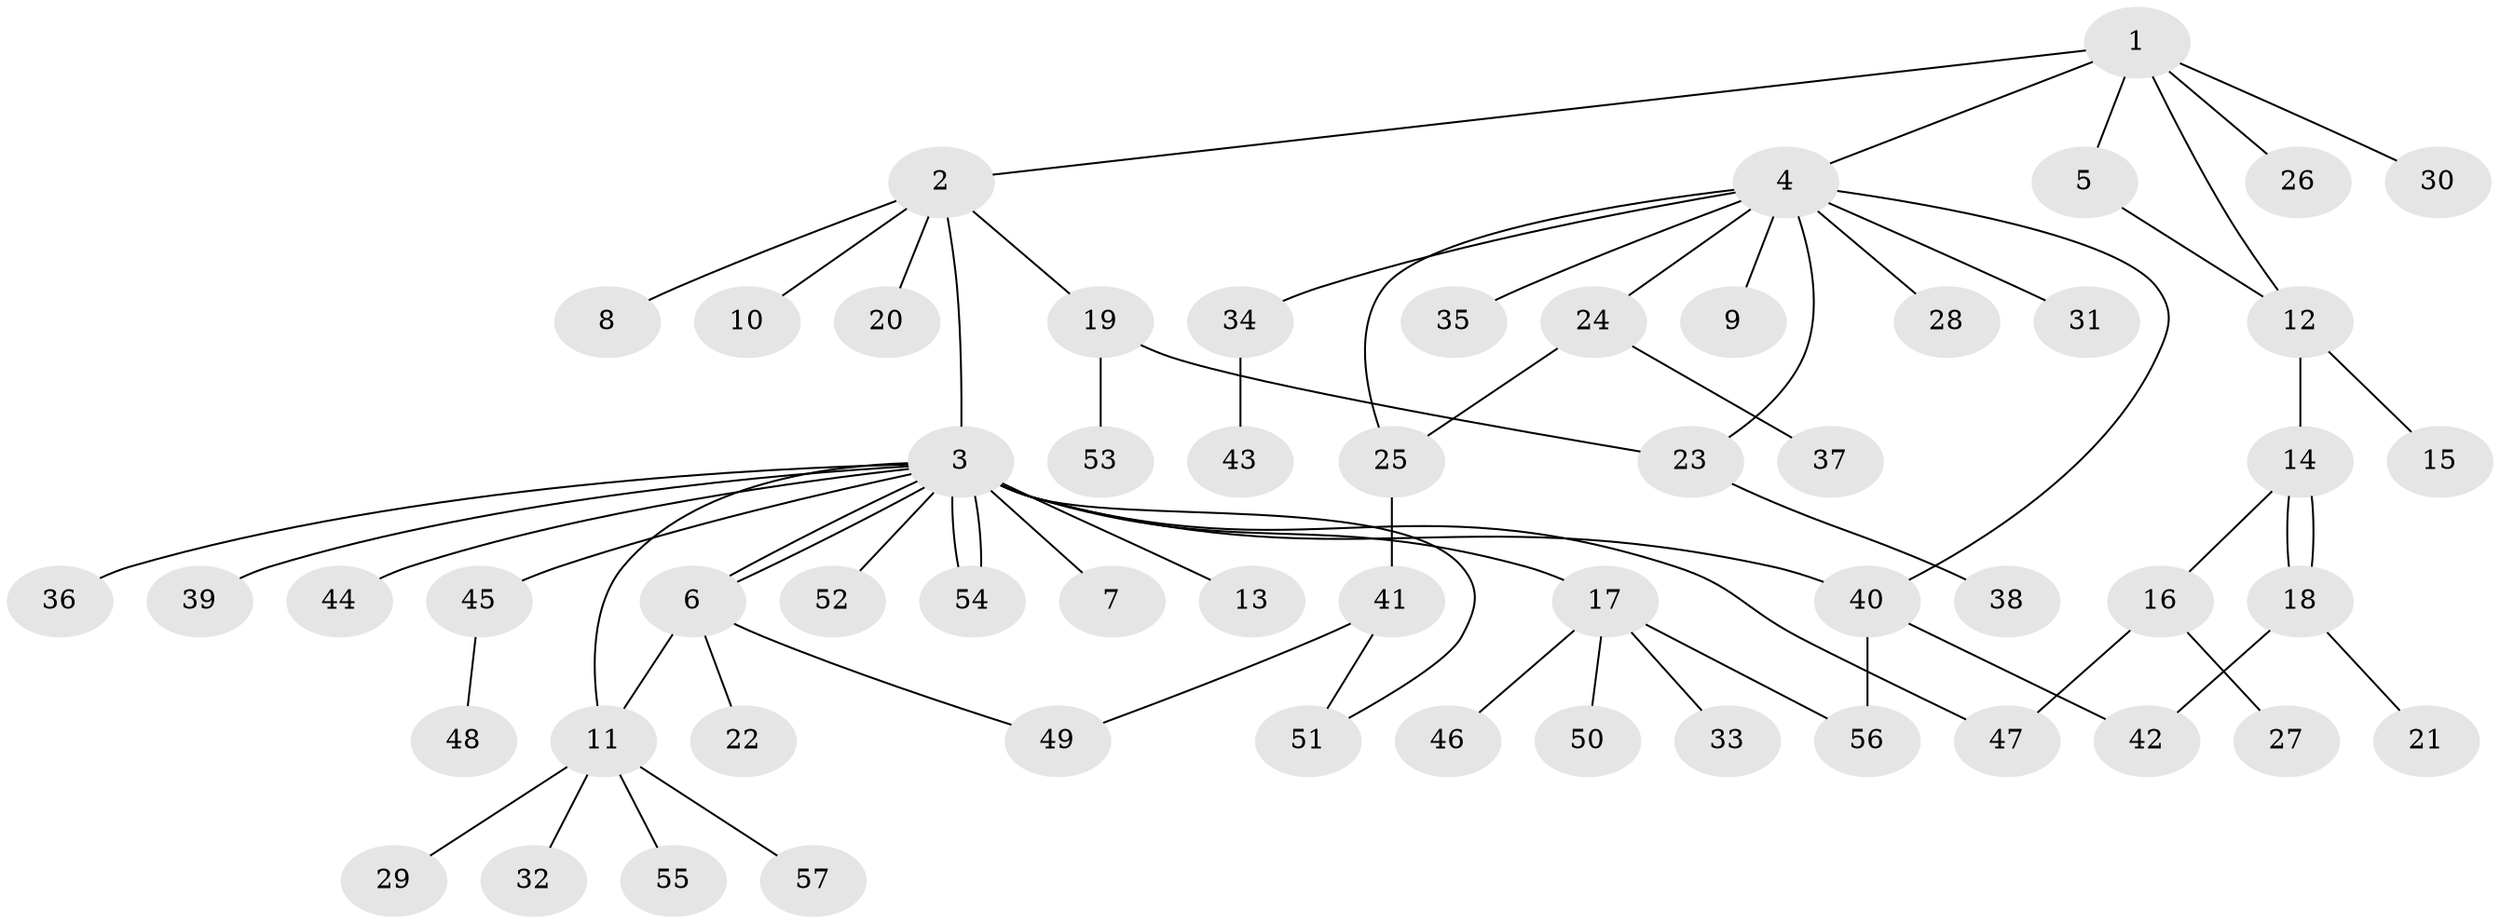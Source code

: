 // Generated by graph-tools (version 1.1) at 2025/14/03/09/25 04:14:30]
// undirected, 57 vertices, 69 edges
graph export_dot {
graph [start="1"]
  node [color=gray90,style=filled];
  1;
  2;
  3;
  4;
  5;
  6;
  7;
  8;
  9;
  10;
  11;
  12;
  13;
  14;
  15;
  16;
  17;
  18;
  19;
  20;
  21;
  22;
  23;
  24;
  25;
  26;
  27;
  28;
  29;
  30;
  31;
  32;
  33;
  34;
  35;
  36;
  37;
  38;
  39;
  40;
  41;
  42;
  43;
  44;
  45;
  46;
  47;
  48;
  49;
  50;
  51;
  52;
  53;
  54;
  55;
  56;
  57;
  1 -- 2;
  1 -- 4;
  1 -- 5;
  1 -- 12;
  1 -- 26;
  1 -- 30;
  2 -- 3;
  2 -- 8;
  2 -- 10;
  2 -- 19;
  2 -- 20;
  3 -- 6;
  3 -- 6;
  3 -- 7;
  3 -- 11;
  3 -- 13;
  3 -- 17;
  3 -- 36;
  3 -- 39;
  3 -- 40;
  3 -- 44;
  3 -- 45;
  3 -- 47;
  3 -- 51;
  3 -- 52;
  3 -- 54;
  3 -- 54;
  4 -- 9;
  4 -- 23;
  4 -- 24;
  4 -- 25;
  4 -- 28;
  4 -- 31;
  4 -- 34;
  4 -- 35;
  4 -- 40;
  5 -- 12;
  6 -- 11;
  6 -- 22;
  6 -- 49;
  11 -- 29;
  11 -- 32;
  11 -- 55;
  11 -- 57;
  12 -- 14;
  12 -- 15;
  14 -- 16;
  14 -- 18;
  14 -- 18;
  16 -- 27;
  16 -- 47;
  17 -- 33;
  17 -- 46;
  17 -- 50;
  17 -- 56;
  18 -- 21;
  18 -- 42;
  19 -- 23;
  19 -- 53;
  23 -- 38;
  24 -- 25;
  24 -- 37;
  25 -- 41;
  34 -- 43;
  40 -- 42;
  40 -- 56;
  41 -- 49;
  41 -- 51;
  45 -- 48;
}
